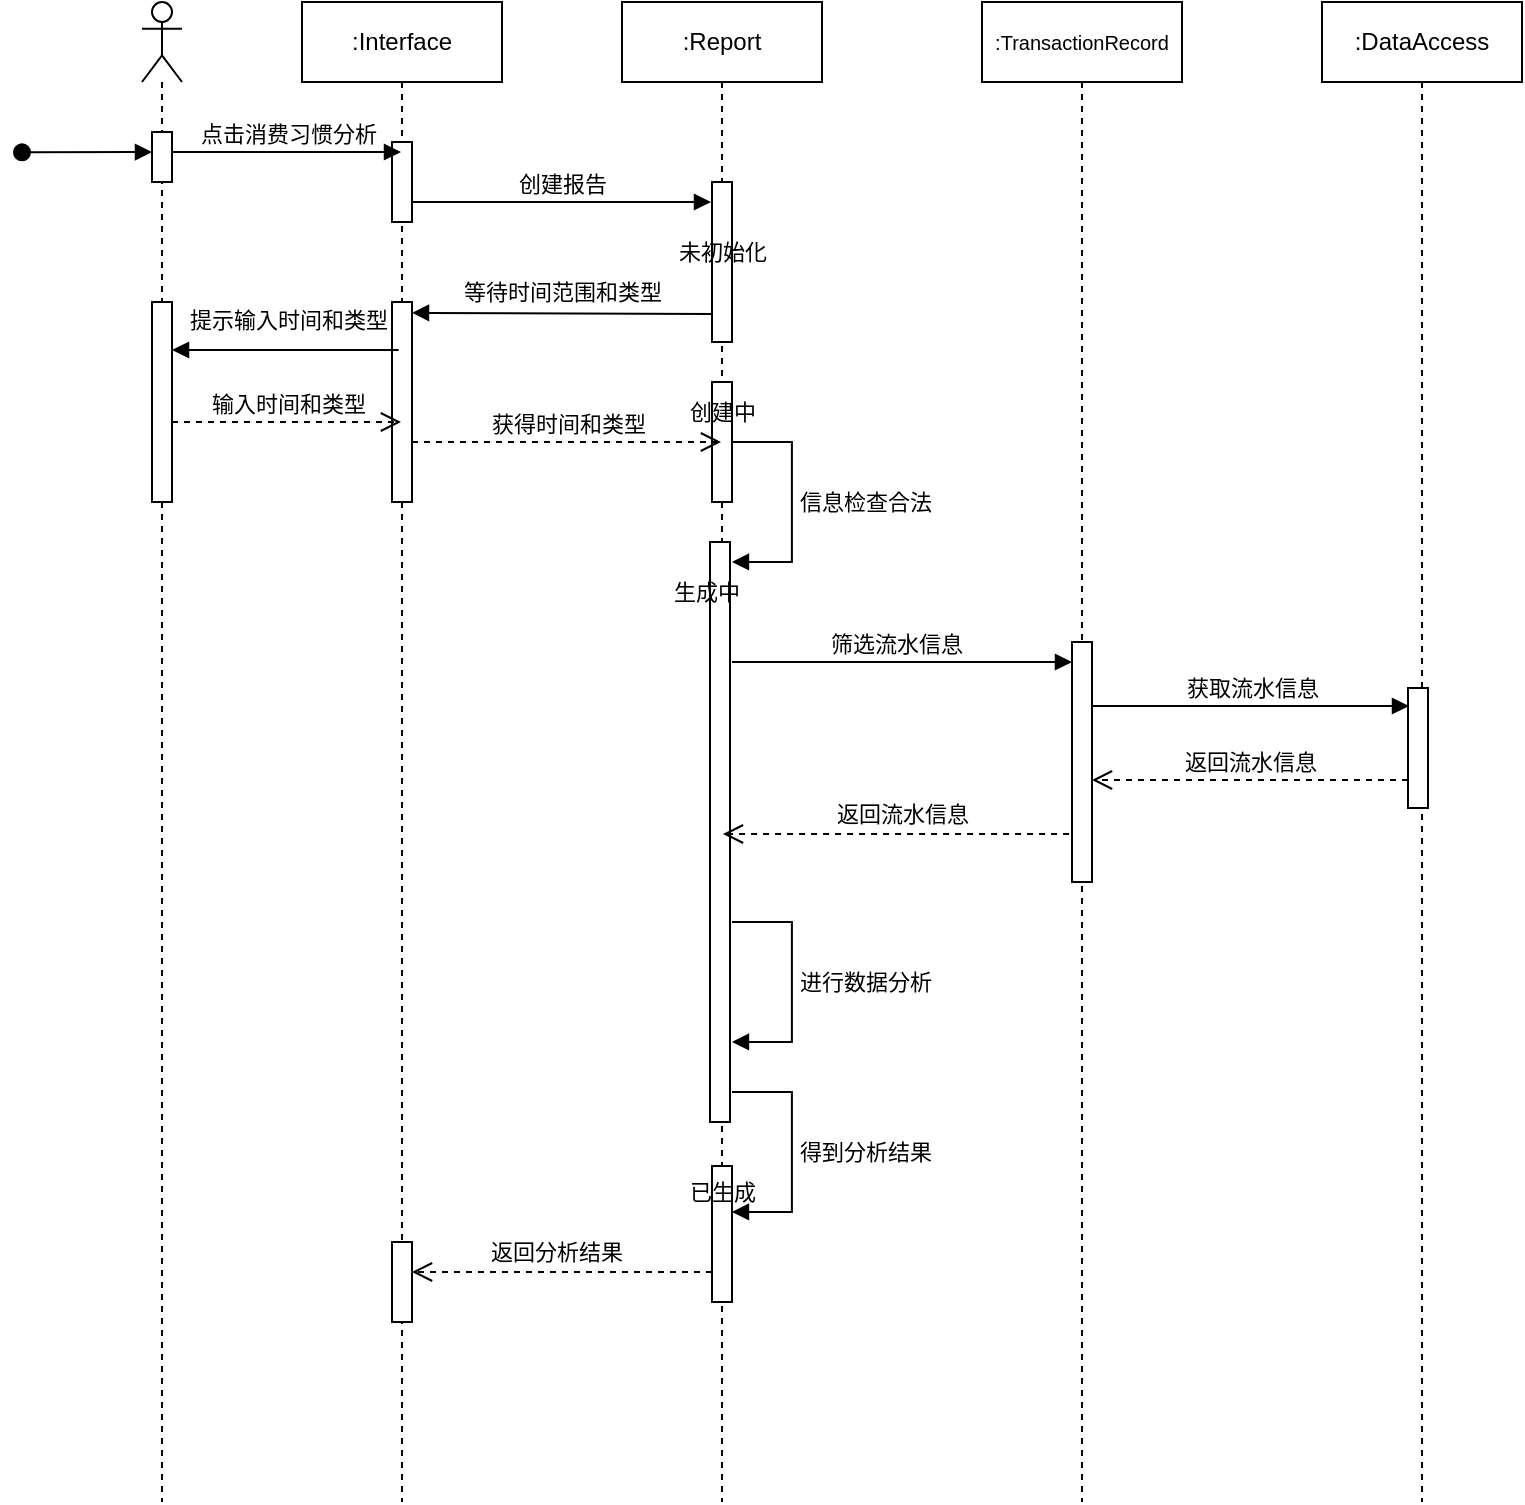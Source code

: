 <mxfile version="22.1.18" type="github">
  <diagram name="Page-1" id="2YBvvXClWsGukQMizWep">
    <mxGraphModel dx="1963" dy="574" grid="1" gridSize="10" guides="1" tooltips="1" connect="1" arrows="1" fold="1" page="1" pageScale="1" pageWidth="850" pageHeight="1100" math="0" shadow="0">
      <root>
        <mxCell id="0" />
        <mxCell id="1" parent="0" />
        <mxCell id="aM9ryv3xv72pqoxQDRHE-1" value="&lt;font style=&quot;font-size: 12px;&quot;&gt;:Report&lt;/font&gt;" style="shape=umlLifeline;perimeter=lifelinePerimeter;whiteSpace=wrap;html=1;container=0;dropTarget=0;collapsible=0;recursiveResize=0;outlineConnect=0;portConstraint=eastwest;newEdgeStyle={&quot;edgeStyle&quot;:&quot;elbowEdgeStyle&quot;,&quot;elbow&quot;:&quot;vertical&quot;,&quot;curved&quot;:0,&quot;rounded&quot;:0};" parent="1" vertex="1">
          <mxGeometry x="270" y="50" width="100" height="750" as="geometry" />
        </mxCell>
        <mxCell id="0F8jDRwpQhIUNMn6P4Vn-10" value="" style="html=1;points=[[0,0,0,0,5],[0,1,0,0,-5],[1,0,0,0,5],[1,1,0,0,-5]];perimeter=orthogonalPerimeter;outlineConnect=0;targetShapes=umlLifeline;portConstraint=eastwest;newEdgeStyle={&quot;curved&quot;:0,&quot;rounded&quot;:0};" parent="aM9ryv3xv72pqoxQDRHE-1" vertex="1">
          <mxGeometry x="45" y="90" width="10" height="80" as="geometry" />
        </mxCell>
        <mxCell id="0F8jDRwpQhIUNMn6P4Vn-77" value="" style="html=1;points=[];perimeter=orthogonalPerimeter;outlineConnect=0;targetShapes=umlLifeline;portConstraint=eastwest;newEdgeStyle={&quot;edgeStyle&quot;:&quot;elbowEdgeStyle&quot;,&quot;elbow&quot;:&quot;vertical&quot;,&quot;curved&quot;:0,&quot;rounded&quot;:0};" parent="aM9ryv3xv72pqoxQDRHE-1" vertex="1">
          <mxGeometry x="45" y="190" width="10" height="60" as="geometry" />
        </mxCell>
        <mxCell id="F1dbVTKffEX6imZ8MOaH-2" value="" style="html=1;points=[];perimeter=orthogonalPerimeter;outlineConnect=0;targetShapes=umlLifeline;portConstraint=eastwest;newEdgeStyle={&quot;edgeStyle&quot;:&quot;elbowEdgeStyle&quot;,&quot;elbow&quot;:&quot;vertical&quot;,&quot;curved&quot;:0,&quot;rounded&quot;:0};" vertex="1" parent="aM9ryv3xv72pqoxQDRHE-1">
          <mxGeometry x="44" y="270" width="10" height="290" as="geometry" />
        </mxCell>
        <mxCell id="0F8jDRwpQhIUNMn6P4Vn-37" value="" style="html=1;points=[[0,0,0,0,5],[0,1,0,0,-5],[1,0,0,0,5],[1,1,0,0,-5]];perimeter=orthogonalPerimeter;outlineConnect=0;targetShapes=umlLifeline;portConstraint=eastwest;newEdgeStyle={&quot;curved&quot;:0,&quot;rounded&quot;:0};" parent="aM9ryv3xv72pqoxQDRHE-1" vertex="1">
          <mxGeometry x="45" y="582" width="10" height="68" as="geometry" />
        </mxCell>
        <mxCell id="aM9ryv3xv72pqoxQDRHE-5" value="&lt;font style=&quot;font-size: 10px;&quot;&gt;:TransactionRecord&lt;/font&gt;" style="shape=umlLifeline;perimeter=lifelinePerimeter;whiteSpace=wrap;html=1;container=0;dropTarget=0;collapsible=0;recursiveResize=0;outlineConnect=0;portConstraint=eastwest;newEdgeStyle={&quot;edgeStyle&quot;:&quot;elbowEdgeStyle&quot;,&quot;elbow&quot;:&quot;vertical&quot;,&quot;curved&quot;:0,&quot;rounded&quot;:0};" parent="1" vertex="1">
          <mxGeometry x="450" y="50" width="100" height="750" as="geometry" />
        </mxCell>
        <mxCell id="ORx9DDc8K5r6ulXrz52M-3" value="" style="shape=umlLifeline;perimeter=lifelinePerimeter;whiteSpace=wrap;html=1;container=1;dropTarget=0;collapsible=0;recursiveResize=0;outlineConnect=0;portConstraint=eastwest;newEdgeStyle={&quot;curved&quot;:0,&quot;rounded&quot;:0};participant=umlActor;" parent="1" vertex="1">
          <mxGeometry x="30" y="50" width="20" height="750" as="geometry" />
        </mxCell>
        <mxCell id="aM9ryv3xv72pqoxQDRHE-2" value="" style="html=1;points=[];perimeter=orthogonalPerimeter;outlineConnect=0;targetShapes=umlLifeline;portConstraint=eastwest;newEdgeStyle={&quot;edgeStyle&quot;:&quot;elbowEdgeStyle&quot;,&quot;elbow&quot;:&quot;vertical&quot;,&quot;curved&quot;:0,&quot;rounded&quot;:0};" parent="ORx9DDc8K5r6ulXrz52M-3" vertex="1">
          <mxGeometry x="5" y="65" width="10" height="25" as="geometry" />
        </mxCell>
        <mxCell id="0F8jDRwpQhIUNMn6P4Vn-24" value="" style="html=1;points=[];perimeter=orthogonalPerimeter;outlineConnect=0;targetShapes=umlLifeline;portConstraint=eastwest;newEdgeStyle={&quot;edgeStyle&quot;:&quot;elbowEdgeStyle&quot;,&quot;elbow&quot;:&quot;vertical&quot;,&quot;curved&quot;:0,&quot;rounded&quot;:0};" parent="ORx9DDc8K5r6ulXrz52M-3" vertex="1">
          <mxGeometry x="5" y="150" width="10" height="100" as="geometry" />
        </mxCell>
        <mxCell id="aM9ryv3xv72pqoxQDRHE-3" value="" style="html=1;verticalAlign=bottom;startArrow=oval;endArrow=block;startSize=8;edgeStyle=elbowEdgeStyle;elbow=vertical;curved=0;rounded=0;" parent="1" edge="1">
          <mxGeometry x="0.001" relative="1" as="geometry">
            <mxPoint x="-30" y="125.14" as="sourcePoint" />
            <mxPoint x="35" y="125.14" as="targetPoint" />
            <mxPoint as="offset" />
          </mxGeometry>
        </mxCell>
        <mxCell id="0F8jDRwpQhIUNMn6P4Vn-1" value=":Interface" style="shape=umlLifeline;perimeter=lifelinePerimeter;whiteSpace=wrap;html=1;container=1;dropTarget=0;collapsible=0;recursiveResize=0;outlineConnect=0;portConstraint=eastwest;newEdgeStyle={&quot;curved&quot;:0,&quot;rounded&quot;:0};" parent="1" vertex="1">
          <mxGeometry x="110" y="50" width="100" height="750" as="geometry" />
        </mxCell>
        <mxCell id="0F8jDRwpQhIUNMn6P4Vn-4" value="" style="html=1;points=[];perimeter=orthogonalPerimeter;outlineConnect=0;targetShapes=umlLifeline;portConstraint=eastwest;newEdgeStyle={&quot;edgeStyle&quot;:&quot;elbowEdgeStyle&quot;,&quot;elbow&quot;:&quot;vertical&quot;,&quot;curved&quot;:0,&quot;rounded&quot;:0};" parent="0F8jDRwpQhIUNMn6P4Vn-1" vertex="1">
          <mxGeometry x="45" y="150" width="10" height="100" as="geometry" />
        </mxCell>
        <mxCell id="0F8jDRwpQhIUNMn6P4Vn-27" value="" style="html=1;points=[];perimeter=orthogonalPerimeter;outlineConnect=0;targetShapes=umlLifeline;portConstraint=eastwest;newEdgeStyle={&quot;edgeStyle&quot;:&quot;elbowEdgeStyle&quot;,&quot;elbow&quot;:&quot;vertical&quot;,&quot;curved&quot;:0,&quot;rounded&quot;:0};" parent="0F8jDRwpQhIUNMn6P4Vn-1" vertex="1">
          <mxGeometry x="45" y="70" width="10" height="40" as="geometry" />
        </mxCell>
        <mxCell id="F1dbVTKffEX6imZ8MOaH-6" value="" style="html=1;points=[];perimeter=orthogonalPerimeter;outlineConnect=0;targetShapes=umlLifeline;portConstraint=eastwest;newEdgeStyle={&quot;edgeStyle&quot;:&quot;elbowEdgeStyle&quot;,&quot;elbow&quot;:&quot;vertical&quot;,&quot;curved&quot;:0,&quot;rounded&quot;:0};" vertex="1" parent="0F8jDRwpQhIUNMn6P4Vn-1">
          <mxGeometry x="45" y="620" width="10" height="40" as="geometry" />
        </mxCell>
        <mxCell id="0F8jDRwpQhIUNMn6P4Vn-3" value="点击消费习惯分析" style="html=1;verticalAlign=bottom;endArrow=block;curved=0;rounded=0;" parent="1" target="0F8jDRwpQhIUNMn6P4Vn-1" edge="1">
          <mxGeometry x="-0.0" width="80" relative="1" as="geometry">
            <mxPoint x="45" y="125" as="sourcePoint" />
            <mxPoint x="140" y="125" as="targetPoint" />
            <mxPoint as="offset" />
          </mxGeometry>
        </mxCell>
        <mxCell id="0F8jDRwpQhIUNMn6P4Vn-5" value=":DataAccess" style="shape=umlLifeline;perimeter=lifelinePerimeter;whiteSpace=wrap;html=1;container=1;dropTarget=0;collapsible=0;recursiveResize=0;outlineConnect=0;portConstraint=eastwest;newEdgeStyle={&quot;curved&quot;:0,&quot;rounded&quot;:0};" parent="1" vertex="1">
          <mxGeometry x="620" y="50" width="100" height="750" as="geometry" />
        </mxCell>
        <mxCell id="0F8jDRwpQhIUNMn6P4Vn-93" value="" style="html=1;points=[];perimeter=orthogonalPerimeter;outlineConnect=0;targetShapes=umlLifeline;portConstraint=eastwest;newEdgeStyle={&quot;edgeStyle&quot;:&quot;elbowEdgeStyle&quot;,&quot;elbow&quot;:&quot;vertical&quot;,&quot;curved&quot;:0,&quot;rounded&quot;:0};" parent="0F8jDRwpQhIUNMn6P4Vn-5" vertex="1">
          <mxGeometry x="43" y="343" width="10" height="60" as="geometry" />
        </mxCell>
        <mxCell id="0F8jDRwpQhIUNMn6P4Vn-6" value="创建报告" style="html=1;verticalAlign=bottom;endArrow=block;curved=0;rounded=0;" parent="1" source="0F8jDRwpQhIUNMn6P4Vn-27" edge="1">
          <mxGeometry x="0.003" width="80" relative="1" as="geometry">
            <mxPoint x="170" y="150" as="sourcePoint" />
            <mxPoint x="314.5" y="150" as="targetPoint" />
            <mxPoint as="offset" />
          </mxGeometry>
        </mxCell>
        <mxCell id="0F8jDRwpQhIUNMn6P4Vn-11" value="&lt;font style=&quot;font-size: 11px;&quot;&gt;未初始化&lt;/font&gt;" style="text;html=1;align=center;verticalAlign=middle;resizable=0;points=[];autosize=1;strokeColor=none;fillColor=none;" parent="1" vertex="1">
          <mxGeometry x="285" y="160" width="70" height="30" as="geometry" />
        </mxCell>
        <mxCell id="0F8jDRwpQhIUNMn6P4Vn-13" value="&lt;font style=&quot;font-size: 11px;&quot;&gt;等待时间范围和类型&lt;/font&gt;" style="text;html=1;align=center;verticalAlign=middle;resizable=0;points=[];autosize=1;strokeColor=none;fillColor=none;" parent="1" vertex="1">
          <mxGeometry x="180" y="180" width="120" height="30" as="geometry" />
        </mxCell>
        <mxCell id="0F8jDRwpQhIUNMn6P4Vn-14" value="" style="html=1;verticalAlign=bottom;endArrow=block;curved=0;rounded=0;" parent="1" edge="1">
          <mxGeometry width="80" relative="1" as="geometry">
            <mxPoint x="315" y="206" as="sourcePoint" />
            <mxPoint x="165" y="205.43" as="targetPoint" />
          </mxGeometry>
        </mxCell>
        <mxCell id="0F8jDRwpQhIUNMn6P4Vn-16" value="&lt;font style=&quot;font-size: 11px;&quot;&gt;提示输入时间和类型&lt;/font&gt;" style="text;html=1;align=center;verticalAlign=middle;resizable=0;points=[];autosize=1;strokeColor=none;fillColor=none;" parent="1" vertex="1">
          <mxGeometry x="43" y="194" width="120" height="30" as="geometry" />
        </mxCell>
        <mxCell id="0F8jDRwpQhIUNMn6P4Vn-22" value="输入时间和类型" style="html=1;verticalAlign=bottom;endArrow=open;dashed=1;endSize=8;curved=0;rounded=0;" parent="1" target="0F8jDRwpQhIUNMn6P4Vn-1" edge="1">
          <mxGeometry x="-0.0" relative="1" as="geometry">
            <mxPoint x="45" y="260" as="sourcePoint" />
            <mxPoint x="125" y="260" as="targetPoint" />
            <mxPoint as="offset" />
          </mxGeometry>
        </mxCell>
        <mxCell id="0F8jDRwpQhIUNMn6P4Vn-23" value="获得时间和类型" style="html=1;verticalAlign=bottom;endArrow=open;dashed=1;endSize=8;curved=0;rounded=0;" parent="1" target="aM9ryv3xv72pqoxQDRHE-1" edge="1">
          <mxGeometry x="-0.0" relative="1" as="geometry">
            <mxPoint x="165" y="270" as="sourcePoint" />
            <mxPoint x="280" y="270" as="targetPoint" />
            <mxPoint as="offset" />
          </mxGeometry>
        </mxCell>
        <mxCell id="0F8jDRwpQhIUNMn6P4Vn-25" value="" style="html=1;verticalAlign=bottom;endArrow=block;curved=0;rounded=0;exitX=0.961;exitY=1;exitDx=0;exitDy=0;exitPerimeter=0;" parent="1" source="0F8jDRwpQhIUNMn6P4Vn-16" edge="1">
          <mxGeometry width="80" relative="1" as="geometry">
            <mxPoint x="150" y="224" as="sourcePoint" />
            <mxPoint x="45" y="224" as="targetPoint" />
          </mxGeometry>
        </mxCell>
        <mxCell id="0F8jDRwpQhIUNMn6P4Vn-28" value="" style="html=1;verticalAlign=bottom;endArrow=block;curved=0;rounded=0;" parent="1" edge="1" source="0F8jDRwpQhIUNMn6P4Vn-33">
          <mxGeometry x="0.004" width="80" relative="1" as="geometry">
            <mxPoint x="325" y="380" as="sourcePoint" />
            <mxPoint x="499.5" y="380" as="targetPoint" />
            <mxPoint as="offset" />
          </mxGeometry>
        </mxCell>
        <mxCell id="0F8jDRwpQhIUNMn6P4Vn-34" value="&lt;font style=&quot;font-size: 11px;&quot;&gt;生成中&lt;span style=&quot;white-space: pre;&quot;&gt;&#x9;&lt;/span&gt;&lt;/font&gt;" style="text;html=1;align=center;verticalAlign=middle;resizable=0;points=[];autosize=1;strokeColor=none;fillColor=none;" parent="1" vertex="1">
          <mxGeometry x="285" y="330" width="70" height="30" as="geometry" />
        </mxCell>
        <mxCell id="0F8jDRwpQhIUNMn6P4Vn-38" value="进行数据分析" style="html=1;align=left;spacingLeft=2;endArrow=block;rounded=0;edgeStyle=orthogonalEdgeStyle;curved=0;rounded=0;" parent="1" edge="1">
          <mxGeometry relative="1" as="geometry">
            <mxPoint x="324.97" y="510" as="sourcePoint" />
            <Array as="points">
              <mxPoint x="354.97" y="509.97" />
              <mxPoint x="354.97" y="569.97" />
            </Array>
            <mxPoint x="324.97" y="569.97" as="targetPoint" />
            <mxPoint as="offset" />
          </mxGeometry>
        </mxCell>
        <mxCell id="0F8jDRwpQhIUNMn6P4Vn-54" value="得到分析结果" style="html=1;align=left;spacingLeft=2;endArrow=block;rounded=0;edgeStyle=orthogonalEdgeStyle;curved=0;rounded=0;" parent="1" edge="1">
          <mxGeometry relative="1" as="geometry">
            <mxPoint x="324.97" y="595" as="sourcePoint" />
            <Array as="points">
              <mxPoint x="354.97" y="594.97" />
              <mxPoint x="354.97" y="654.97" />
            </Array>
            <mxPoint x="324.97" y="654.97" as="targetPoint" />
            <mxPoint as="offset" />
          </mxGeometry>
        </mxCell>
        <mxCell id="0F8jDRwpQhIUNMn6P4Vn-61" value="&lt;font style=&quot;font-size: 11px;&quot;&gt;返回分析结果&lt;/font&gt;" style="text;html=1;align=center;verticalAlign=middle;resizable=0;points=[];autosize=1;strokeColor=none;fillColor=none;" parent="1" vertex="1">
          <mxGeometry x="192.07" y="660" width="90" height="30" as="geometry" />
        </mxCell>
        <mxCell id="0F8jDRwpQhIUNMn6P4Vn-63" value="" style="html=1;verticalAlign=bottom;endArrow=open;dashed=1;endSize=8;curved=0;rounded=0;" parent="1" edge="1" source="0F8jDRwpQhIUNMn6P4Vn-37">
          <mxGeometry x="-0.004" relative="1" as="geometry">
            <mxPoint x="310" y="680" as="sourcePoint" />
            <mxPoint x="164.999" y="685" as="targetPoint" />
            <mxPoint as="offset" />
          </mxGeometry>
        </mxCell>
        <mxCell id="0F8jDRwpQhIUNMn6P4Vn-66" value="信息检查合法" style="html=1;align=left;spacingLeft=2;endArrow=block;rounded=0;edgeStyle=orthogonalEdgeStyle;curved=0;rounded=0;" parent="1" edge="1">
          <mxGeometry x="-0.001" relative="1" as="geometry">
            <mxPoint x="324.97" y="270.0" as="sourcePoint" />
            <Array as="points">
              <mxPoint x="354.97" y="269.97" />
              <mxPoint x="354.97" y="329.97" />
            </Array>
            <mxPoint x="324.97" y="329.97" as="targetPoint" />
            <mxPoint as="offset" />
          </mxGeometry>
        </mxCell>
        <mxCell id="0F8jDRwpQhIUNMn6P4Vn-79" value="&lt;font style=&quot;font-size: 11px;&quot;&gt;创建中&lt;/font&gt;" style="text;html=1;align=center;verticalAlign=middle;resizable=0;points=[];autosize=1;strokeColor=none;fillColor=none;" parent="1" vertex="1">
          <mxGeometry x="290" y="240" width="60" height="30" as="geometry" />
        </mxCell>
        <mxCell id="0F8jDRwpQhIUNMn6P4Vn-86" value="&lt;font style=&quot;font-size: 11px;&quot;&gt;返回流水信息&lt;/font&gt;" style="text;html=1;align=center;verticalAlign=middle;resizable=0;points=[];autosize=1;strokeColor=none;fillColor=none;" parent="1" vertex="1">
          <mxGeometry x="364.54" y="441" width="90" height="30" as="geometry" />
        </mxCell>
        <mxCell id="0F8jDRwpQhIUNMn6P4Vn-87" value="" style="html=1;verticalAlign=bottom;endArrow=open;dashed=1;endSize=8;curved=0;rounded=0;" parent="1" edge="1">
          <mxGeometry x="-0.004" relative="1" as="geometry">
            <mxPoint x="493.54" y="466" as="sourcePoint" />
            <mxPoint x="320.469" y="466" as="targetPoint" />
            <mxPoint as="offset" />
          </mxGeometry>
        </mxCell>
        <mxCell id="0F8jDRwpQhIUNMn6P4Vn-96" value="获取流水信息" style="html=1;verticalAlign=bottom;endArrow=block;curved=0;rounded=0;" parent="1" edge="1" source="0F8jDRwpQhIUNMn6P4Vn-33">
          <mxGeometry width="80" relative="1" as="geometry">
            <mxPoint x="324" y="402" as="sourcePoint" />
            <mxPoint x="663.5" y="402" as="targetPoint" />
          </mxGeometry>
        </mxCell>
        <mxCell id="0F8jDRwpQhIUNMn6P4Vn-97" value="返回流水信息" style="html=1;verticalAlign=bottom;endArrow=open;dashed=1;endSize=8;curved=0;rounded=0;" parent="1" edge="1">
          <mxGeometry x="0.004" relative="1" as="geometry">
            <mxPoint x="663" y="439.0" as="sourcePoint" />
            <mxPoint x="505" y="439.0" as="targetPoint" />
            <mxPoint as="offset" />
          </mxGeometry>
        </mxCell>
        <mxCell id="F1dbVTKffEX6imZ8MOaH-3" value="" style="html=1;verticalAlign=bottom;endArrow=block;curved=0;rounded=0;" edge="1" parent="1" target="0F8jDRwpQhIUNMn6P4Vn-33">
          <mxGeometry x="0.004" width="80" relative="1" as="geometry">
            <mxPoint x="325" y="380" as="sourcePoint" />
            <mxPoint x="499.5" y="380" as="targetPoint" />
            <mxPoint as="offset" />
          </mxGeometry>
        </mxCell>
        <mxCell id="0F8jDRwpQhIUNMn6P4Vn-33" value="" style="html=1;points=[];perimeter=orthogonalPerimeter;outlineConnect=0;targetShapes=umlLifeline;portConstraint=eastwest;newEdgeStyle={&quot;edgeStyle&quot;:&quot;elbowEdgeStyle&quot;,&quot;elbow&quot;:&quot;vertical&quot;,&quot;curved&quot;:0,&quot;rounded&quot;:0};" parent="1" vertex="1">
          <mxGeometry x="495" y="370" width="10" height="120" as="geometry" />
        </mxCell>
        <mxCell id="F1dbVTKffEX6imZ8MOaH-4" value="&lt;font style=&quot;font-size: 11px;&quot;&gt;筛选流水信息&lt;/font&gt;" style="text;html=1;align=center;verticalAlign=middle;resizable=0;points=[];autosize=1;strokeColor=none;fillColor=none;" vertex="1" parent="1">
          <mxGeometry x="362" y="356" width="90" height="30" as="geometry" />
        </mxCell>
        <mxCell id="F1dbVTKffEX6imZ8MOaH-5" value="&lt;span style=&quot;font-size: 11px;&quot;&gt;已生成&lt;/span&gt;" style="text;html=1;align=center;verticalAlign=middle;resizable=0;points=[];autosize=1;strokeColor=none;fillColor=none;" vertex="1" parent="1">
          <mxGeometry x="290" y="630" width="60" height="30" as="geometry" />
        </mxCell>
      </root>
    </mxGraphModel>
  </diagram>
</mxfile>
